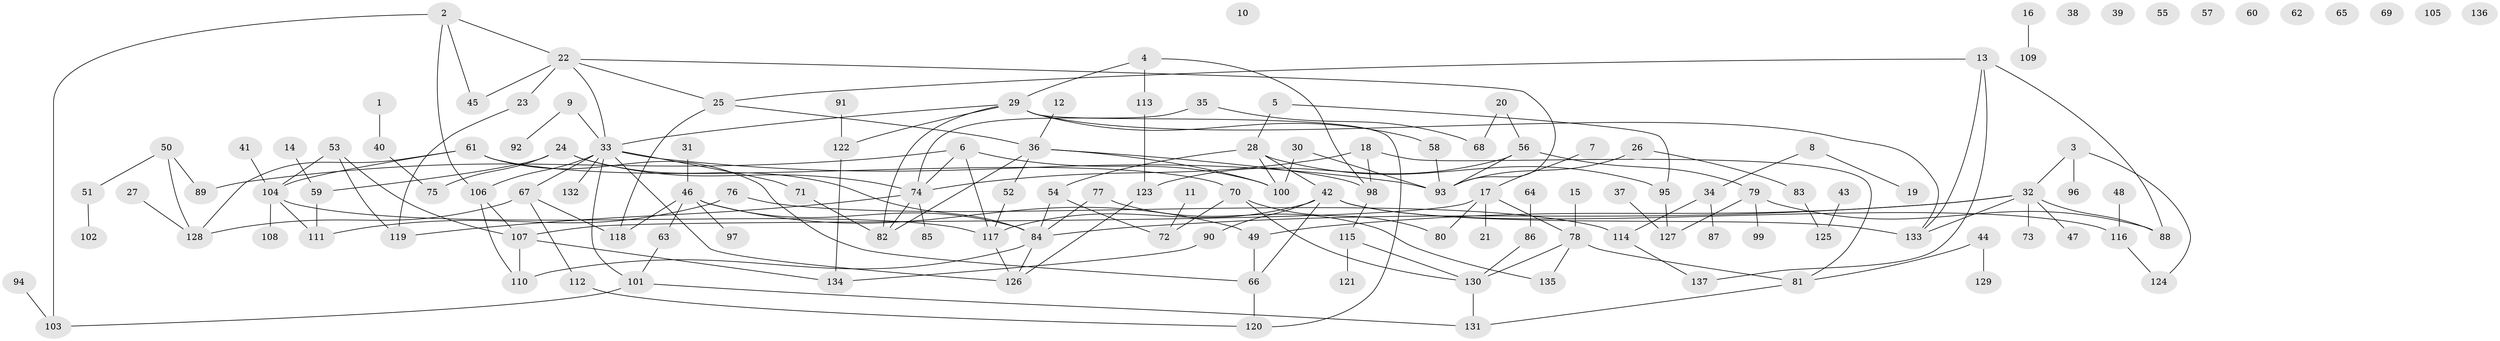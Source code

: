 // Generated by graph-tools (version 1.1) at 2025/13/03/09/25 04:13:04]
// undirected, 137 vertices, 178 edges
graph export_dot {
graph [start="1"]
  node [color=gray90,style=filled];
  1;
  2;
  3;
  4;
  5;
  6;
  7;
  8;
  9;
  10;
  11;
  12;
  13;
  14;
  15;
  16;
  17;
  18;
  19;
  20;
  21;
  22;
  23;
  24;
  25;
  26;
  27;
  28;
  29;
  30;
  31;
  32;
  33;
  34;
  35;
  36;
  37;
  38;
  39;
  40;
  41;
  42;
  43;
  44;
  45;
  46;
  47;
  48;
  49;
  50;
  51;
  52;
  53;
  54;
  55;
  56;
  57;
  58;
  59;
  60;
  61;
  62;
  63;
  64;
  65;
  66;
  67;
  68;
  69;
  70;
  71;
  72;
  73;
  74;
  75;
  76;
  77;
  78;
  79;
  80;
  81;
  82;
  83;
  84;
  85;
  86;
  87;
  88;
  89;
  90;
  91;
  92;
  93;
  94;
  95;
  96;
  97;
  98;
  99;
  100;
  101;
  102;
  103;
  104;
  105;
  106;
  107;
  108;
  109;
  110;
  111;
  112;
  113;
  114;
  115;
  116;
  117;
  118;
  119;
  120;
  121;
  122;
  123;
  124;
  125;
  126;
  127;
  128;
  129;
  130;
  131;
  132;
  133;
  134;
  135;
  136;
  137;
  1 -- 40;
  2 -- 22;
  2 -- 45;
  2 -- 103;
  2 -- 106;
  3 -- 32;
  3 -- 96;
  3 -- 124;
  4 -- 29;
  4 -- 98;
  4 -- 113;
  5 -- 28;
  5 -- 95;
  6 -- 74;
  6 -- 89;
  6 -- 100;
  6 -- 117;
  7 -- 17;
  8 -- 19;
  8 -- 34;
  9 -- 33;
  9 -- 92;
  11 -- 72;
  12 -- 36;
  13 -- 25;
  13 -- 88;
  13 -- 133;
  13 -- 137;
  14 -- 59;
  15 -- 78;
  16 -- 109;
  17 -- 21;
  17 -- 78;
  17 -- 80;
  17 -- 107;
  18 -- 74;
  18 -- 81;
  18 -- 98;
  20 -- 56;
  20 -- 68;
  22 -- 23;
  22 -- 25;
  22 -- 33;
  22 -- 45;
  22 -- 93;
  23 -- 119;
  24 -- 59;
  24 -- 74;
  24 -- 75;
  24 -- 84;
  25 -- 36;
  25 -- 118;
  26 -- 83;
  26 -- 93;
  27 -- 128;
  28 -- 42;
  28 -- 54;
  28 -- 95;
  28 -- 100;
  29 -- 33;
  29 -- 58;
  29 -- 82;
  29 -- 120;
  29 -- 122;
  29 -- 133;
  30 -- 93;
  30 -- 100;
  31 -- 46;
  32 -- 47;
  32 -- 49;
  32 -- 73;
  32 -- 84;
  32 -- 88;
  32 -- 133;
  33 -- 67;
  33 -- 71;
  33 -- 93;
  33 -- 101;
  33 -- 106;
  33 -- 126;
  33 -- 132;
  34 -- 87;
  34 -- 114;
  35 -- 68;
  35 -- 74;
  36 -- 52;
  36 -- 82;
  36 -- 98;
  36 -- 100;
  37 -- 127;
  40 -- 75;
  41 -- 104;
  42 -- 66;
  42 -- 90;
  42 -- 116;
  42 -- 117;
  42 -- 133;
  43 -- 125;
  44 -- 81;
  44 -- 129;
  46 -- 49;
  46 -- 63;
  46 -- 84;
  46 -- 97;
  46 -- 118;
  48 -- 116;
  49 -- 66;
  50 -- 51;
  50 -- 89;
  50 -- 128;
  51 -- 102;
  52 -- 117;
  53 -- 104;
  53 -- 107;
  53 -- 119;
  54 -- 72;
  54 -- 84;
  56 -- 79;
  56 -- 93;
  56 -- 123;
  58 -- 93;
  59 -- 111;
  61 -- 66;
  61 -- 70;
  61 -- 104;
  61 -- 128;
  63 -- 101;
  64 -- 86;
  66 -- 120;
  67 -- 112;
  67 -- 118;
  67 -- 128;
  70 -- 72;
  70 -- 80;
  70 -- 130;
  71 -- 82;
  74 -- 82;
  74 -- 85;
  74 -- 119;
  76 -- 111;
  76 -- 114;
  77 -- 84;
  77 -- 135;
  78 -- 81;
  78 -- 130;
  78 -- 135;
  79 -- 88;
  79 -- 99;
  79 -- 127;
  81 -- 131;
  83 -- 125;
  84 -- 110;
  84 -- 126;
  86 -- 130;
  90 -- 134;
  91 -- 122;
  94 -- 103;
  95 -- 127;
  98 -- 115;
  101 -- 103;
  101 -- 131;
  104 -- 108;
  104 -- 111;
  104 -- 117;
  106 -- 107;
  106 -- 110;
  107 -- 110;
  107 -- 134;
  112 -- 120;
  113 -- 123;
  114 -- 137;
  115 -- 121;
  115 -- 130;
  116 -- 124;
  117 -- 126;
  122 -- 134;
  123 -- 126;
  130 -- 131;
}
